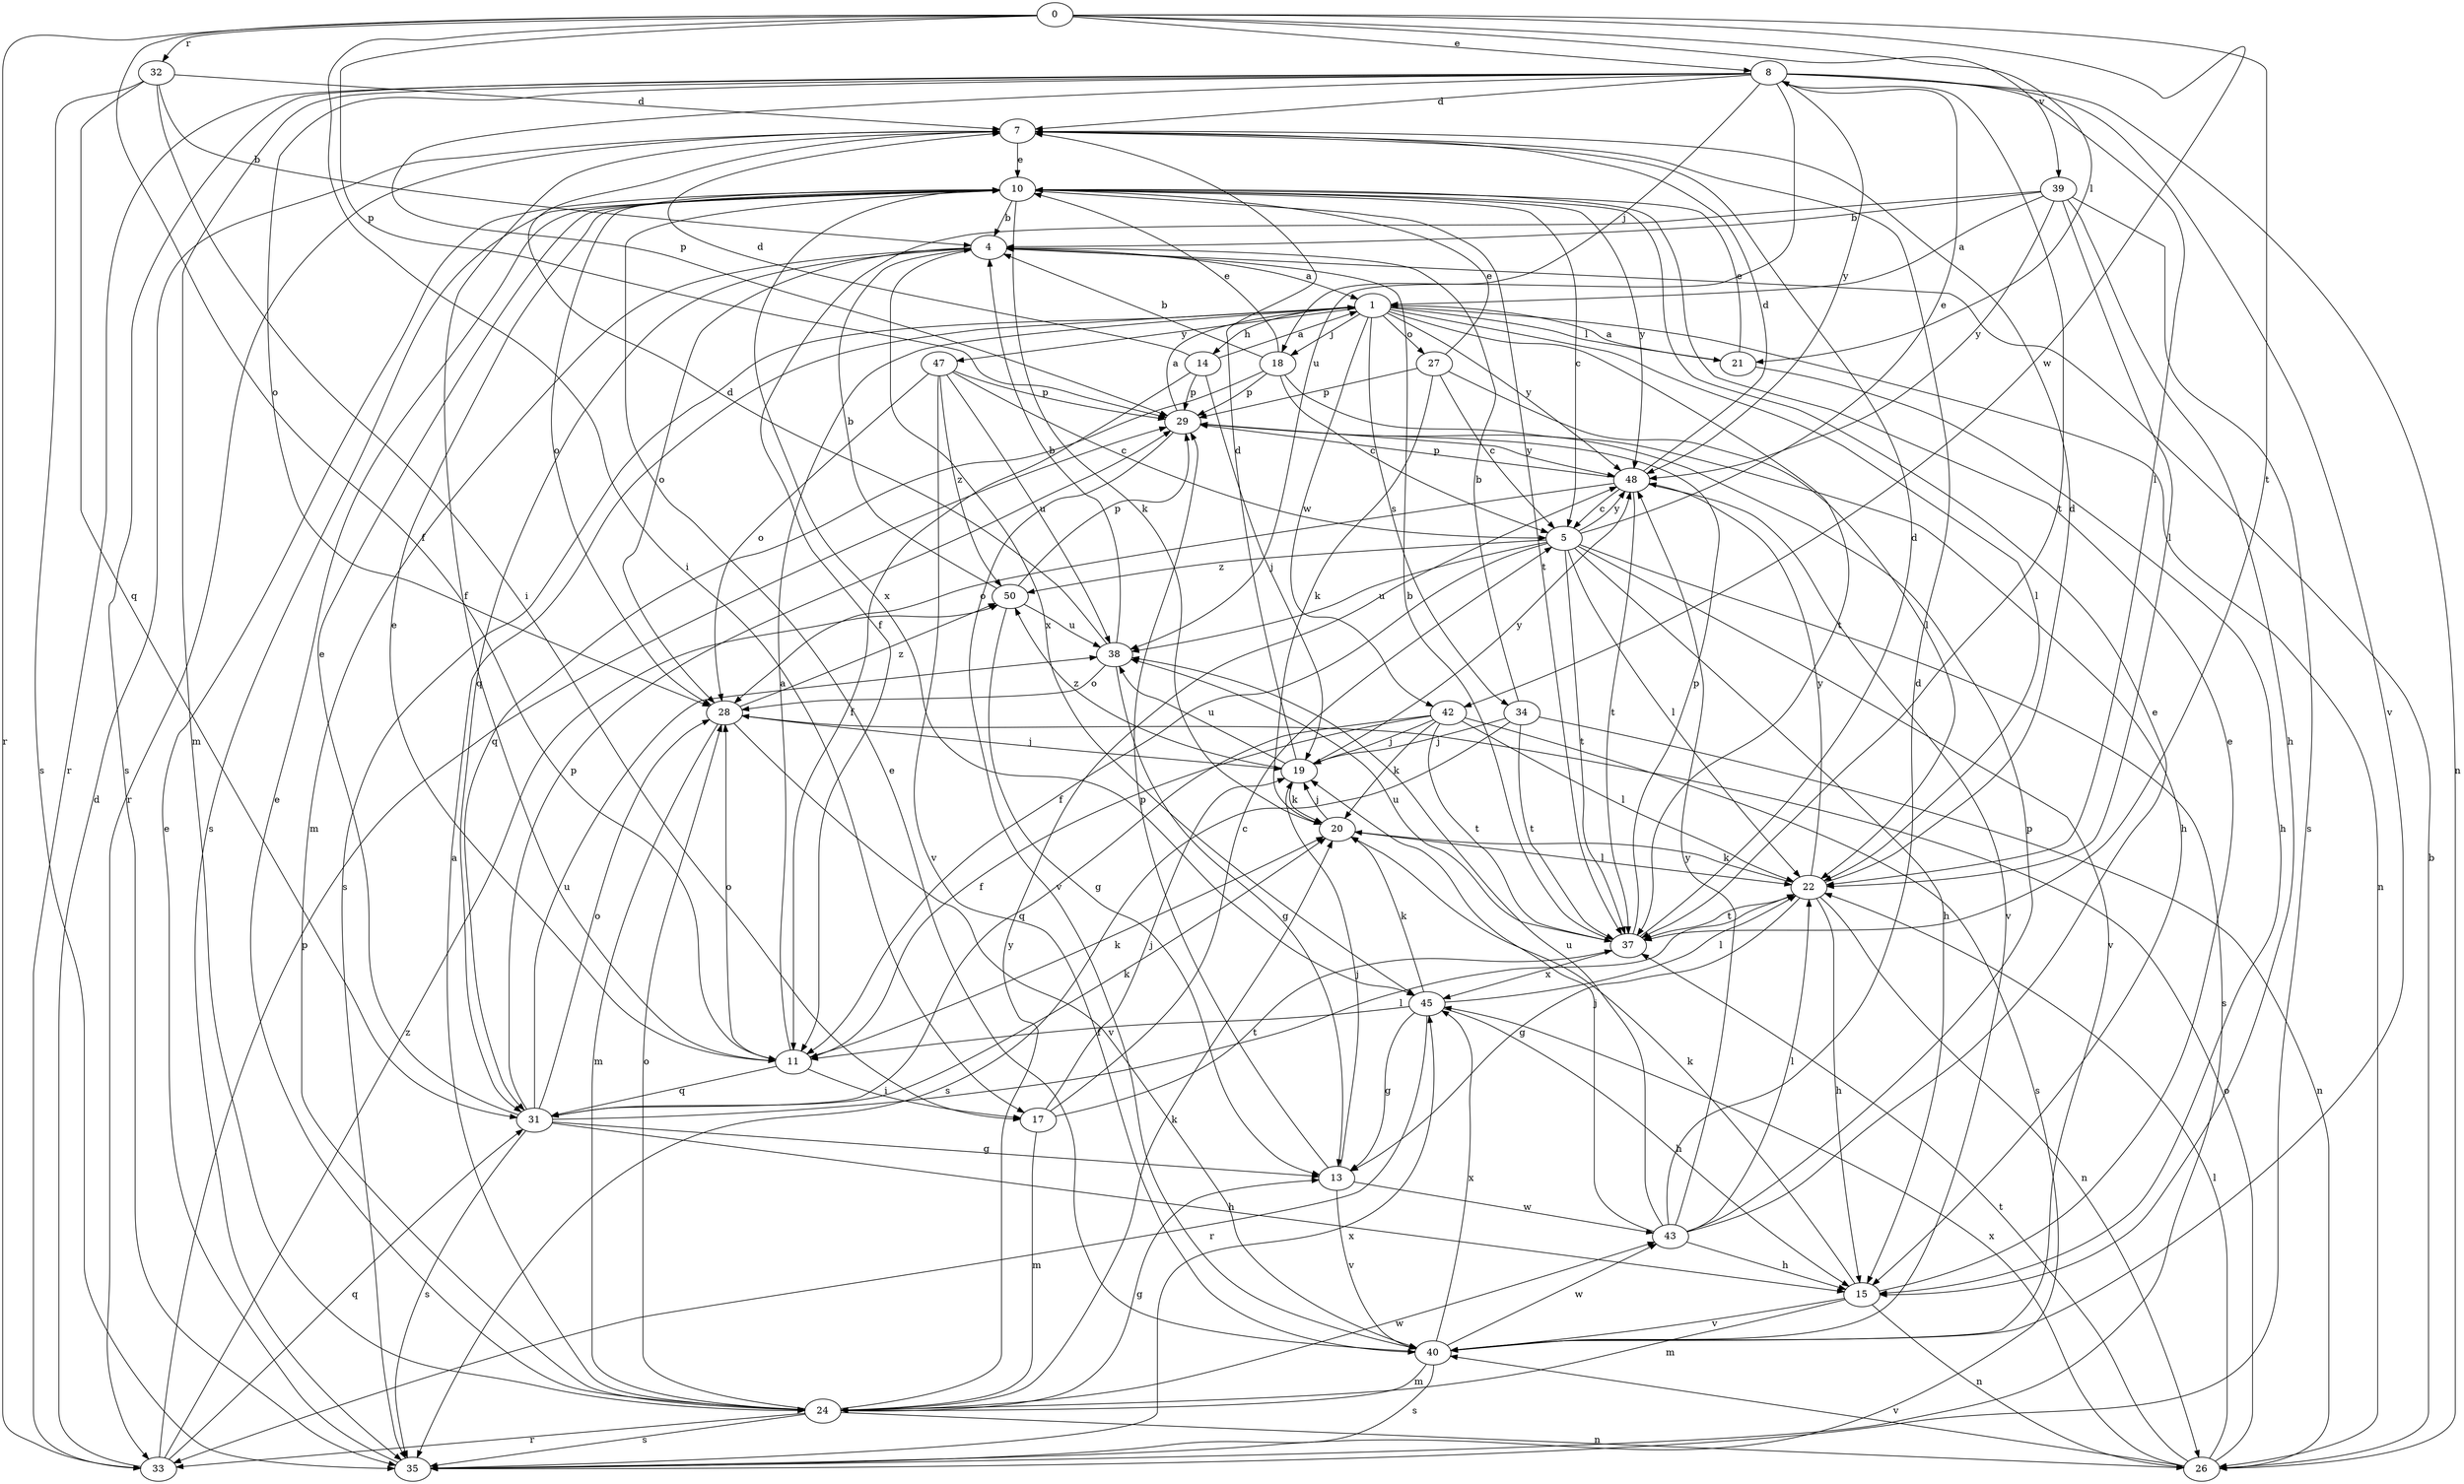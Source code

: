 strict digraph  {
0;
1;
4;
5;
7;
8;
10;
11;
13;
14;
15;
17;
18;
19;
20;
21;
22;
24;
26;
27;
28;
29;
31;
32;
33;
34;
35;
37;
38;
39;
40;
42;
43;
45;
47;
48;
50;
0 -> 8  [label=e];
0 -> 11  [label=f];
0 -> 17  [label=i];
0 -> 21  [label=l];
0 -> 29  [label=p];
0 -> 32  [label=r];
0 -> 33  [label=r];
0 -> 37  [label=t];
0 -> 39  [label=v];
0 -> 42  [label=w];
1 -> 14  [label=h];
1 -> 18  [label=j];
1 -> 21  [label=l];
1 -> 22  [label=l];
1 -> 26  [label=n];
1 -> 27  [label=o];
1 -> 34  [label=s];
1 -> 35  [label=s];
1 -> 37  [label=t];
1 -> 42  [label=w];
1 -> 47  [label=y];
1 -> 48  [label=y];
4 -> 1  [label=a];
4 -> 24  [label=m];
4 -> 28  [label=o];
4 -> 31  [label=q];
4 -> 45  [label=x];
5 -> 8  [label=e];
5 -> 11  [label=f];
5 -> 15  [label=h];
5 -> 22  [label=l];
5 -> 35  [label=s];
5 -> 37  [label=t];
5 -> 38  [label=u];
5 -> 40  [label=v];
5 -> 48  [label=y];
5 -> 50  [label=z];
7 -> 10  [label=e];
7 -> 11  [label=f];
7 -> 33  [label=r];
8 -> 7  [label=d];
8 -> 18  [label=j];
8 -> 22  [label=l];
8 -> 24  [label=m];
8 -> 26  [label=n];
8 -> 28  [label=o];
8 -> 29  [label=p];
8 -> 33  [label=r];
8 -> 35  [label=s];
8 -> 37  [label=t];
8 -> 38  [label=u];
8 -> 40  [label=v];
8 -> 48  [label=y];
10 -> 4  [label=b];
10 -> 5  [label=c];
10 -> 20  [label=k];
10 -> 28  [label=o];
10 -> 35  [label=s];
10 -> 37  [label=t];
10 -> 45  [label=x];
10 -> 48  [label=y];
11 -> 1  [label=a];
11 -> 10  [label=e];
11 -> 17  [label=i];
11 -> 20  [label=k];
11 -> 28  [label=o];
11 -> 31  [label=q];
13 -> 19  [label=j];
13 -> 29  [label=p];
13 -> 40  [label=v];
13 -> 43  [label=w];
14 -> 1  [label=a];
14 -> 7  [label=d];
14 -> 11  [label=f];
14 -> 19  [label=j];
14 -> 29  [label=p];
15 -> 10  [label=e];
15 -> 20  [label=k];
15 -> 24  [label=m];
15 -> 26  [label=n];
15 -> 40  [label=v];
17 -> 5  [label=c];
17 -> 19  [label=j];
17 -> 24  [label=m];
17 -> 37  [label=t];
18 -> 4  [label=b];
18 -> 5  [label=c];
18 -> 10  [label=e];
18 -> 15  [label=h];
18 -> 29  [label=p];
18 -> 31  [label=q];
19 -> 7  [label=d];
19 -> 20  [label=k];
19 -> 38  [label=u];
19 -> 48  [label=y];
19 -> 50  [label=z];
20 -> 19  [label=j];
20 -> 22  [label=l];
21 -> 1  [label=a];
21 -> 10  [label=e];
21 -> 15  [label=h];
22 -> 7  [label=d];
22 -> 13  [label=g];
22 -> 15  [label=h];
22 -> 20  [label=k];
22 -> 26  [label=n];
22 -> 37  [label=t];
22 -> 48  [label=y];
24 -> 1  [label=a];
24 -> 10  [label=e];
24 -> 13  [label=g];
24 -> 20  [label=k];
24 -> 26  [label=n];
24 -> 28  [label=o];
24 -> 33  [label=r];
24 -> 35  [label=s];
24 -> 43  [label=w];
24 -> 48  [label=y];
26 -> 4  [label=b];
26 -> 22  [label=l];
26 -> 28  [label=o];
26 -> 37  [label=t];
26 -> 40  [label=v];
26 -> 45  [label=x];
27 -> 5  [label=c];
27 -> 10  [label=e];
27 -> 20  [label=k];
27 -> 22  [label=l];
27 -> 29  [label=p];
28 -> 19  [label=j];
28 -> 24  [label=m];
28 -> 40  [label=v];
28 -> 50  [label=z];
29 -> 1  [label=a];
29 -> 40  [label=v];
29 -> 48  [label=y];
31 -> 10  [label=e];
31 -> 13  [label=g];
31 -> 15  [label=h];
31 -> 20  [label=k];
31 -> 22  [label=l];
31 -> 28  [label=o];
31 -> 29  [label=p];
31 -> 35  [label=s];
31 -> 38  [label=u];
32 -> 4  [label=b];
32 -> 7  [label=d];
32 -> 17  [label=i];
32 -> 31  [label=q];
32 -> 35  [label=s];
33 -> 7  [label=d];
33 -> 29  [label=p];
33 -> 31  [label=q];
33 -> 50  [label=z];
34 -> 4  [label=b];
34 -> 19  [label=j];
34 -> 26  [label=n];
34 -> 35  [label=s];
34 -> 37  [label=t];
35 -> 10  [label=e];
35 -> 45  [label=x];
37 -> 4  [label=b];
37 -> 7  [label=d];
37 -> 29  [label=p];
37 -> 38  [label=u];
37 -> 45  [label=x];
38 -> 4  [label=b];
38 -> 7  [label=d];
38 -> 13  [label=g];
38 -> 28  [label=o];
39 -> 1  [label=a];
39 -> 4  [label=b];
39 -> 11  [label=f];
39 -> 15  [label=h];
39 -> 22  [label=l];
39 -> 35  [label=s];
39 -> 48  [label=y];
40 -> 10  [label=e];
40 -> 24  [label=m];
40 -> 35  [label=s];
40 -> 43  [label=w];
40 -> 45  [label=x];
42 -> 11  [label=f];
42 -> 19  [label=j];
42 -> 20  [label=k];
42 -> 22  [label=l];
42 -> 31  [label=q];
42 -> 35  [label=s];
42 -> 37  [label=t];
43 -> 7  [label=d];
43 -> 10  [label=e];
43 -> 15  [label=h];
43 -> 19  [label=j];
43 -> 22  [label=l];
43 -> 29  [label=p];
43 -> 38  [label=u];
43 -> 48  [label=y];
45 -> 11  [label=f];
45 -> 13  [label=g];
45 -> 15  [label=h];
45 -> 20  [label=k];
45 -> 22  [label=l];
45 -> 33  [label=r];
47 -> 5  [label=c];
47 -> 28  [label=o];
47 -> 29  [label=p];
47 -> 38  [label=u];
47 -> 40  [label=v];
47 -> 50  [label=z];
48 -> 5  [label=c];
48 -> 7  [label=d];
48 -> 28  [label=o];
48 -> 29  [label=p];
48 -> 37  [label=t];
48 -> 40  [label=v];
50 -> 4  [label=b];
50 -> 13  [label=g];
50 -> 29  [label=p];
50 -> 38  [label=u];
}
